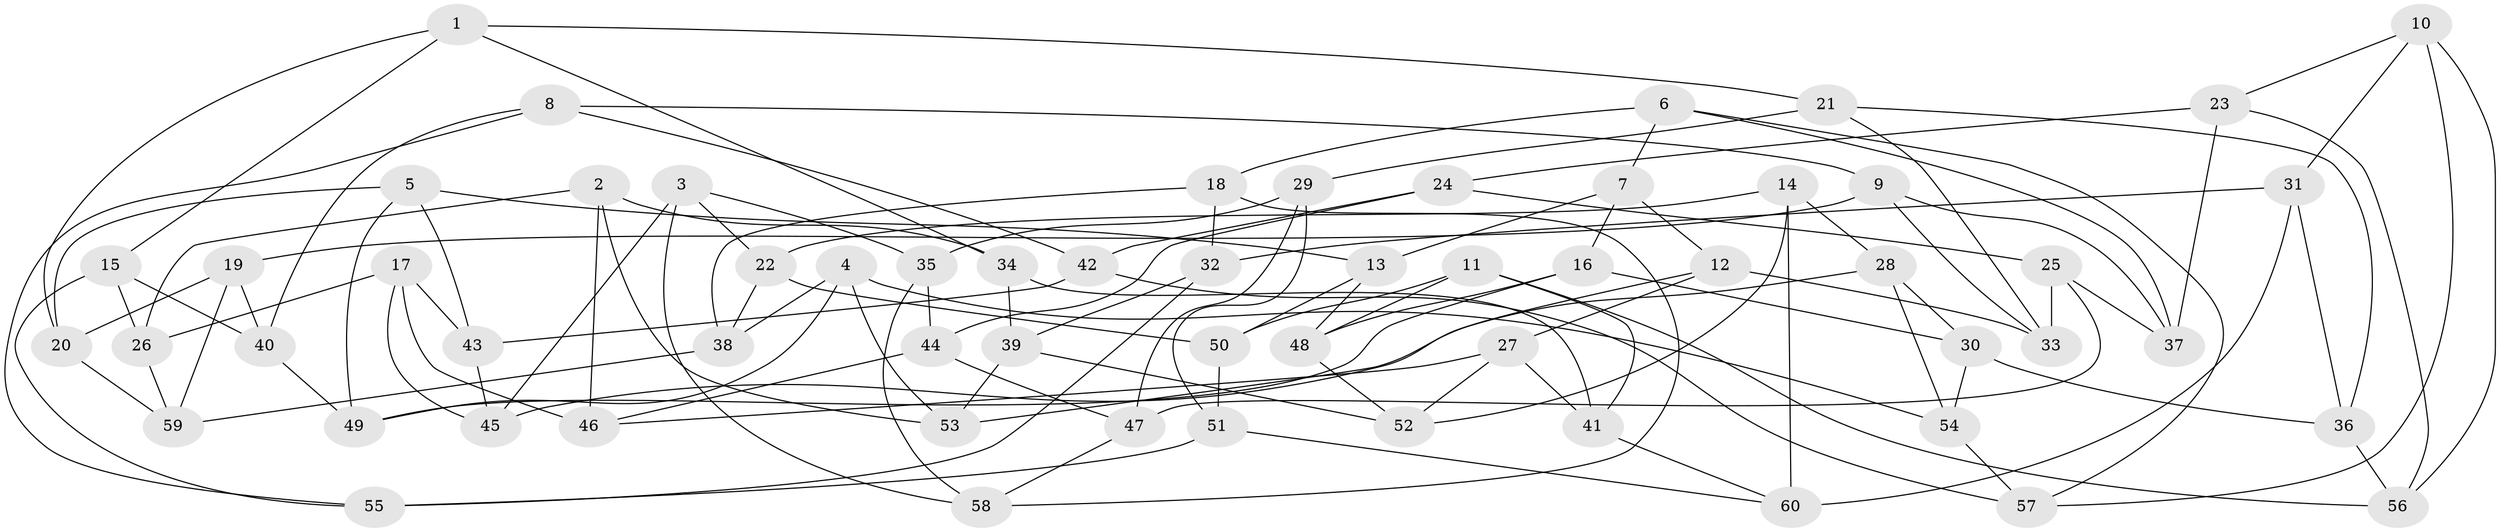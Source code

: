 // Generated by graph-tools (version 1.1) at 2025/16/03/09/25 04:16:31]
// undirected, 60 vertices, 120 edges
graph export_dot {
graph [start="1"]
  node [color=gray90,style=filled];
  1;
  2;
  3;
  4;
  5;
  6;
  7;
  8;
  9;
  10;
  11;
  12;
  13;
  14;
  15;
  16;
  17;
  18;
  19;
  20;
  21;
  22;
  23;
  24;
  25;
  26;
  27;
  28;
  29;
  30;
  31;
  32;
  33;
  34;
  35;
  36;
  37;
  38;
  39;
  40;
  41;
  42;
  43;
  44;
  45;
  46;
  47;
  48;
  49;
  50;
  51;
  52;
  53;
  54;
  55;
  56;
  57;
  58;
  59;
  60;
  1 -- 21;
  1 -- 15;
  1 -- 34;
  1 -- 20;
  2 -- 34;
  2 -- 46;
  2 -- 53;
  2 -- 26;
  3 -- 35;
  3 -- 45;
  3 -- 22;
  3 -- 58;
  4 -- 53;
  4 -- 38;
  4 -- 54;
  4 -- 49;
  5 -- 13;
  5 -- 20;
  5 -- 43;
  5 -- 49;
  6 -- 37;
  6 -- 7;
  6 -- 57;
  6 -- 18;
  7 -- 12;
  7 -- 16;
  7 -- 13;
  8 -- 55;
  8 -- 9;
  8 -- 40;
  8 -- 42;
  9 -- 19;
  9 -- 37;
  9 -- 33;
  10 -- 31;
  10 -- 23;
  10 -- 56;
  10 -- 57;
  11 -- 56;
  11 -- 41;
  11 -- 48;
  11 -- 50;
  12 -- 53;
  12 -- 27;
  12 -- 33;
  13 -- 48;
  13 -- 50;
  14 -- 52;
  14 -- 60;
  14 -- 22;
  14 -- 28;
  15 -- 55;
  15 -- 40;
  15 -- 26;
  16 -- 48;
  16 -- 30;
  16 -- 49;
  17 -- 26;
  17 -- 45;
  17 -- 43;
  17 -- 46;
  18 -- 58;
  18 -- 32;
  18 -- 38;
  19 -- 20;
  19 -- 40;
  19 -- 59;
  20 -- 59;
  21 -- 29;
  21 -- 36;
  21 -- 33;
  22 -- 50;
  22 -- 38;
  23 -- 37;
  23 -- 56;
  23 -- 24;
  24 -- 42;
  24 -- 44;
  24 -- 25;
  25 -- 33;
  25 -- 47;
  25 -- 37;
  26 -- 59;
  27 -- 46;
  27 -- 41;
  27 -- 52;
  28 -- 30;
  28 -- 45;
  28 -- 54;
  29 -- 35;
  29 -- 51;
  29 -- 47;
  30 -- 54;
  30 -- 36;
  31 -- 32;
  31 -- 60;
  31 -- 36;
  32 -- 39;
  32 -- 55;
  34 -- 39;
  34 -- 41;
  35 -- 58;
  35 -- 44;
  36 -- 56;
  38 -- 59;
  39 -- 52;
  39 -- 53;
  40 -- 49;
  41 -- 60;
  42 -- 57;
  42 -- 43;
  43 -- 45;
  44 -- 46;
  44 -- 47;
  47 -- 58;
  48 -- 52;
  50 -- 51;
  51 -- 60;
  51 -- 55;
  54 -- 57;
}

